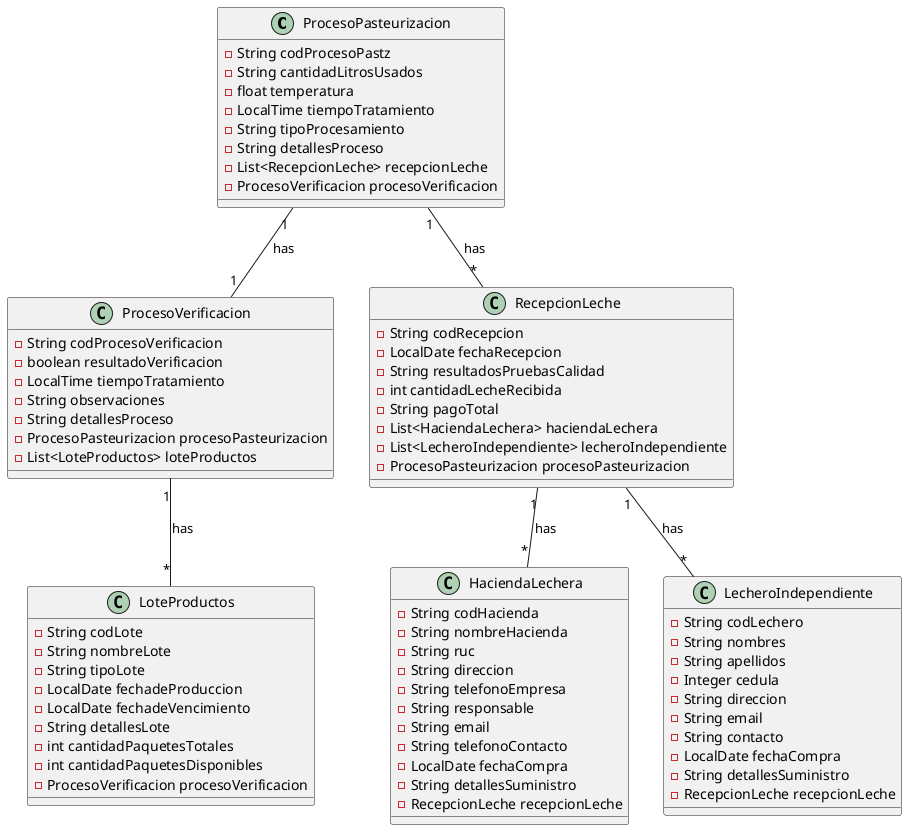 @startuml

class ProcesoPasteurizacion {
  -String codProcesoPastz
  -String cantidadLitrosUsados
  -float temperatura
  -LocalTime tiempoTratamiento
  -String tipoProcesamiento
  -String detallesProceso
  -List<RecepcionLeche> recepcionLeche
  -ProcesoVerificacion procesoVerificacion
}

class ProcesoVerificacion {
  -String codProcesoVerificacion
  -boolean resultadoVerificacion
  -LocalTime tiempoTratamiento
  -String observaciones
  -String detallesProceso
  -ProcesoPasteurizacion procesoPasteurizacion
  -List<LoteProductos> loteProductos
}

class LoteProductos {
  -String codLote
  -String nombreLote
  -String tipoLote
  -LocalDate fechadeProduccion
  -LocalDate fechadeVencimiento
  -String detallesLote
  -int cantidadPaquetesTotales
  -int cantidadPaquetesDisponibles
  -ProcesoVerificacion procesoVerificacion
}

class HaciendaLechera {
  -String codHacienda
  -String nombreHacienda
  -String ruc
  -String direccion
  -String telefonoEmpresa
  -String responsable
  -String email
  -String telefonoContacto
  -LocalDate fechaCompra
  -String detallesSuministro
  -RecepcionLeche recepcionLeche
}

class LecheroIndependiente {
  -String codLechero
  -String nombres
  -String apellidos
  -Integer cedula
  -String direccion
  -String email
  -String contacto
  -LocalDate fechaCompra
  -String detallesSuministro
  -RecepcionLeche recepcionLeche
}


class RecepcionLeche {
  -String codRecepcion
  -LocalDate fechaRecepcion
  -String resultadosPruebasCalidad
  -int cantidadLecheRecibida
  -String pagoTotal
  -List<HaciendaLechera> haciendaLechera
  -List<LecheroIndependiente> lecheroIndependiente
  -ProcesoPasteurizacion procesoPasteurizacion
}

ProcesoPasteurizacion "1" -- "1" ProcesoVerificacion : has
ProcesoPasteurizacion "1" -- "*" RecepcionLeche : has
ProcesoVerificacion "1" -- "*" LoteProductos : has
RecepcionLeche "1" -- "*" HaciendaLechera : has
RecepcionLeche "1" -- "*" LecheroIndependiente : has

@enduml